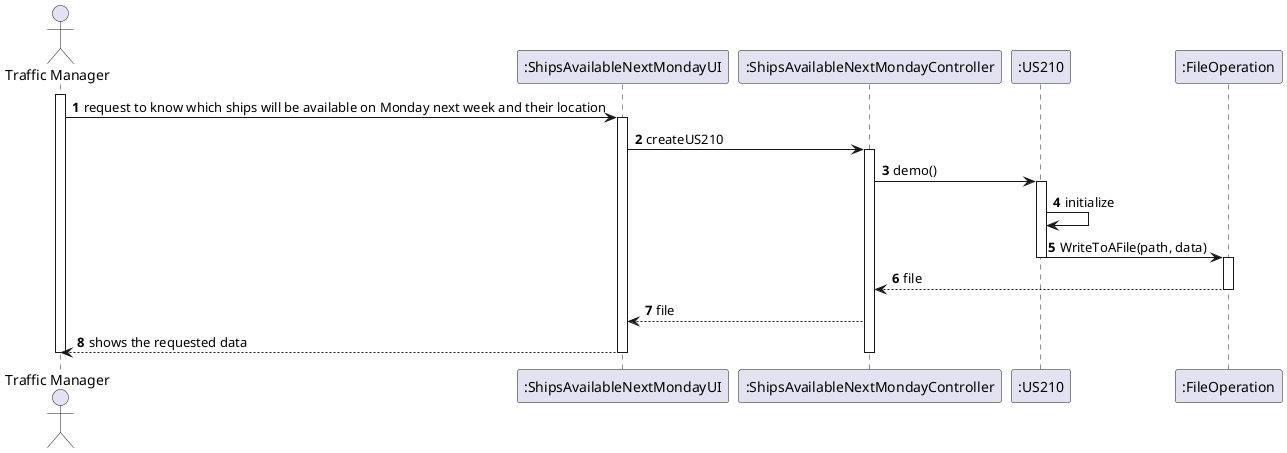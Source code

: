 @startuml
actor "Traffic Manager" as Adm
participant ":ShipsAvailableNextMondayUI" as System
participant ":ShipsAvailableNextMondayController" as SSC
participant ":US210" as us
participant ":FileOperation" as f

autonumber

activate Adm

Adm -> System: request to know which ships will be available on Monday next week and their location

activate System

System -> SSC: createUS210

activate SSC

SSC -> us: demo()

activate us

us -> us: initialize

us -> f: WriteToAFile(path, data)

deactivate us

activate f

f --> SSC: file

deactivate f

SSC --> System: file

System --> Adm: shows the requested data

deactivate SSC

deactivate System

deactivate Adm
@enduml